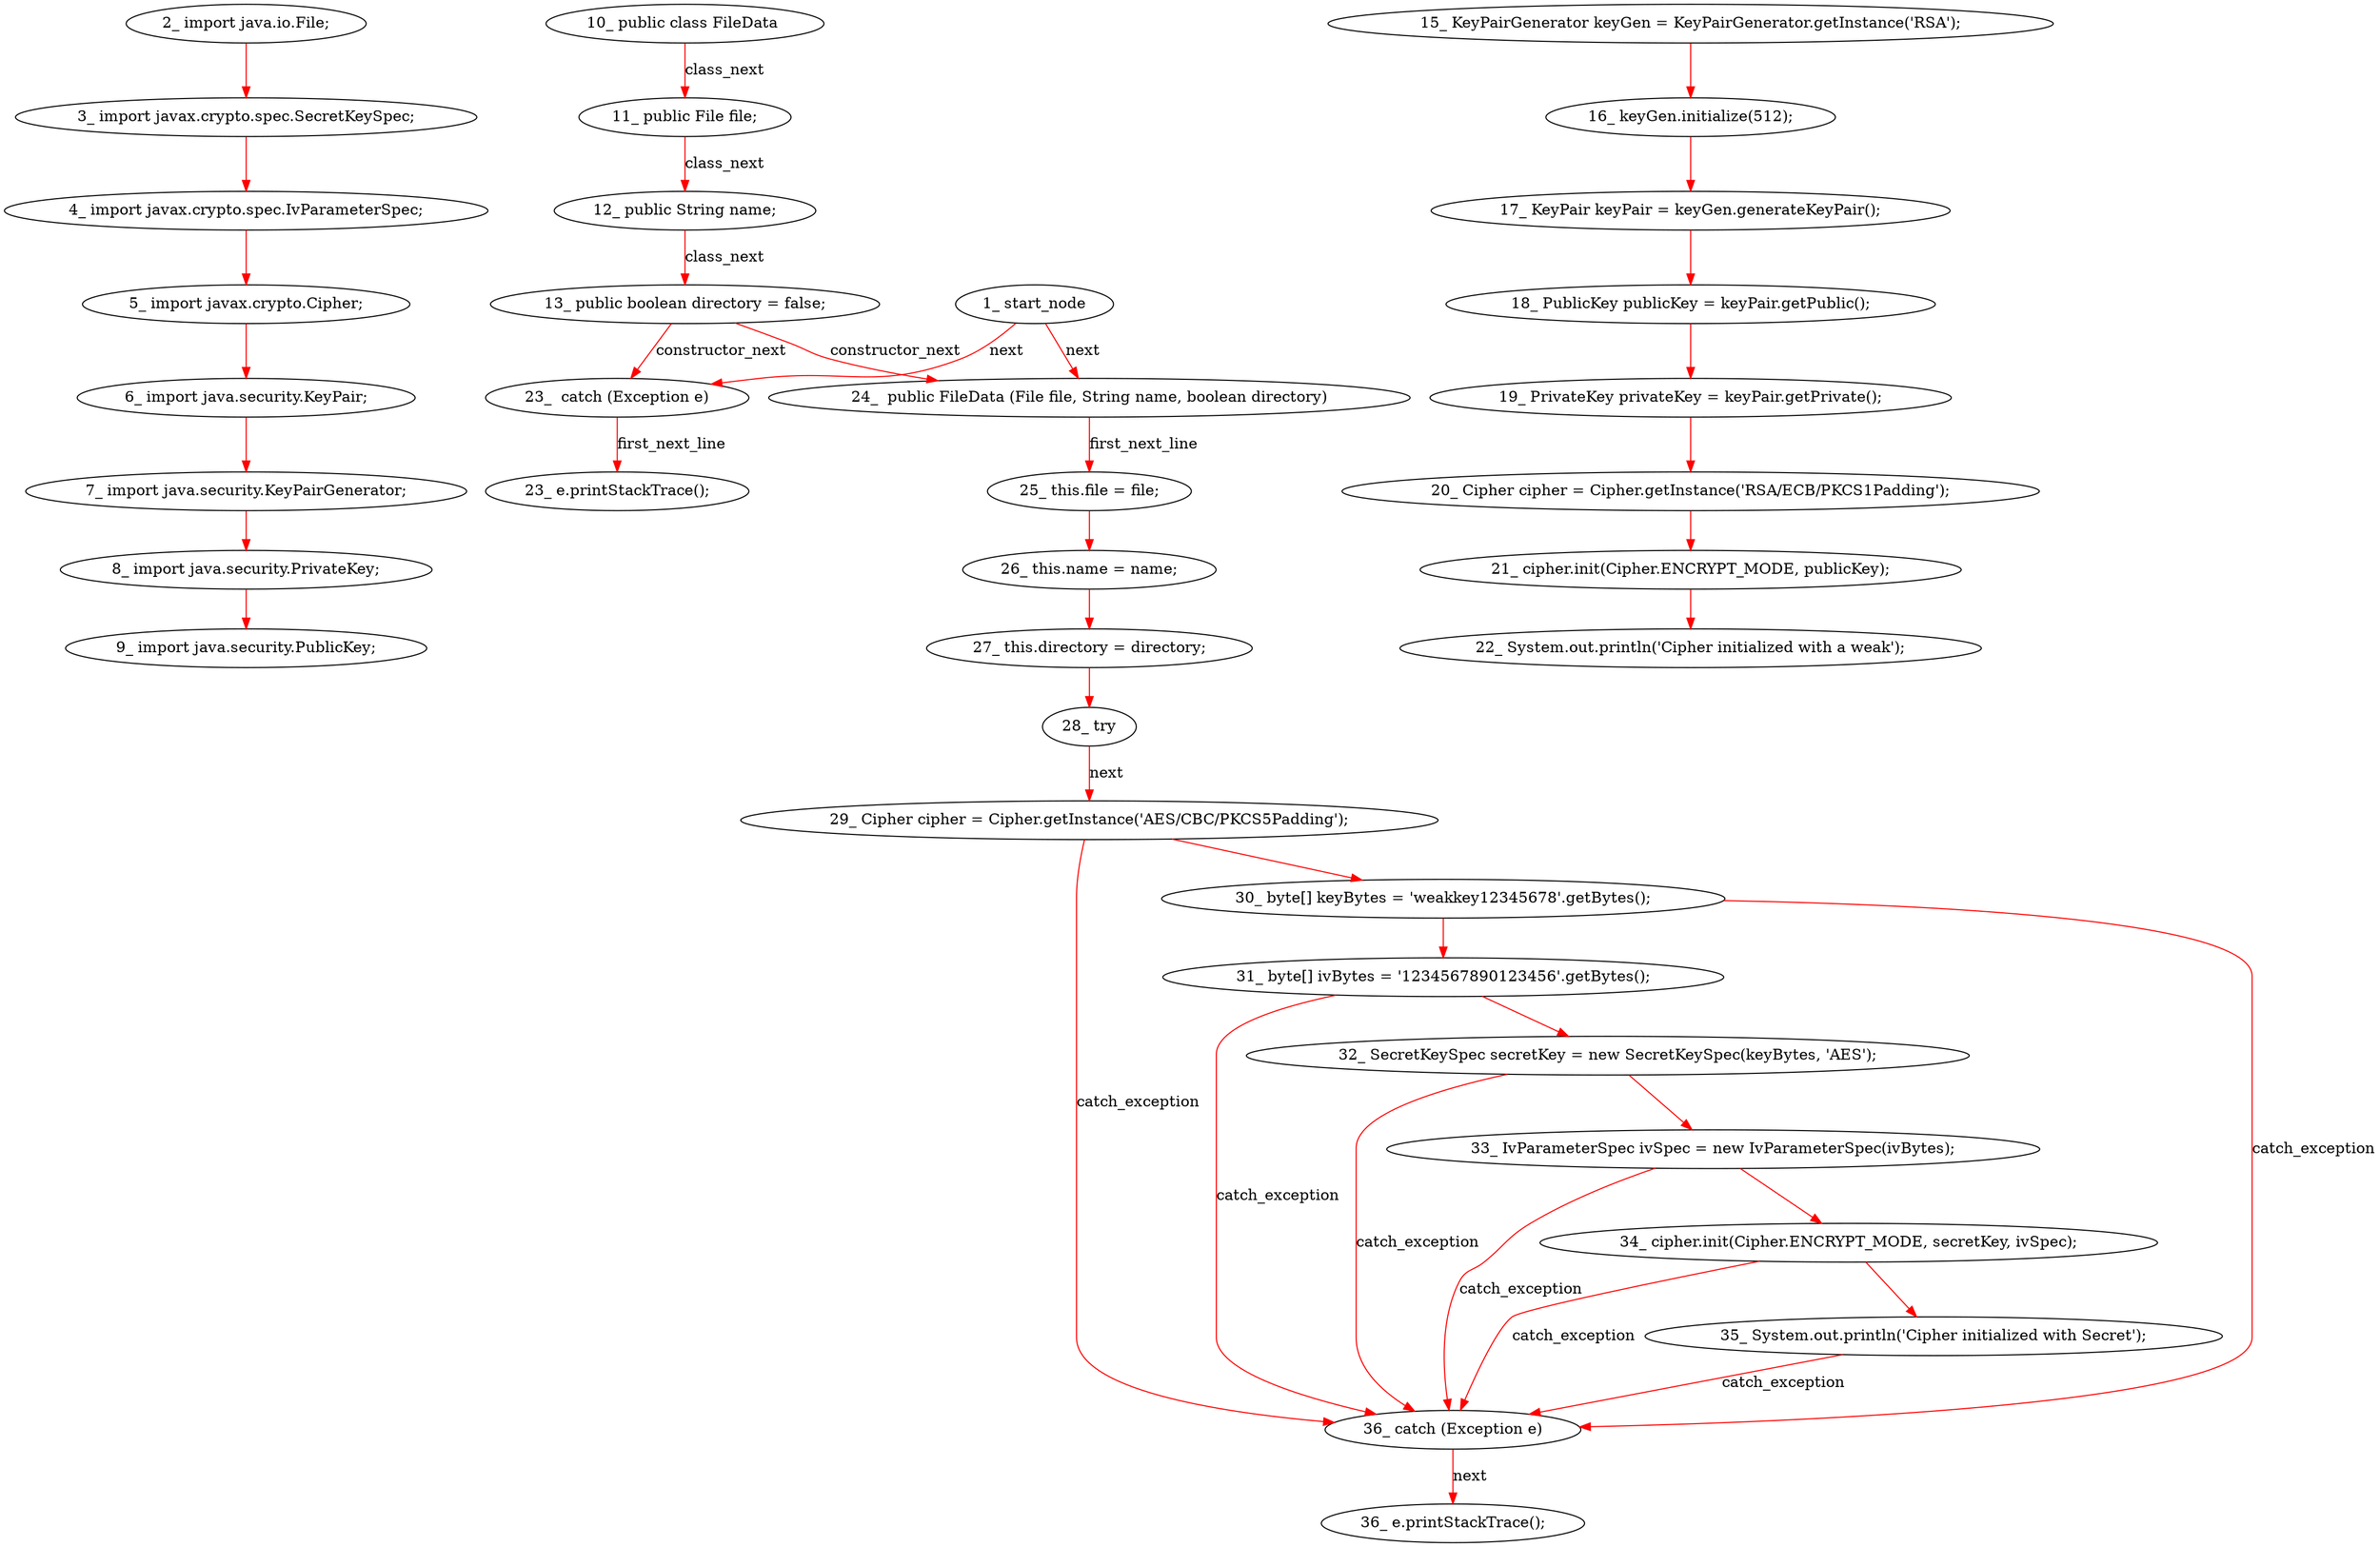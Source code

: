digraph  {
18 [label="2_ import java.io.File;", type_label=expression_statement];
24 [label="3_ import javax.crypto.spec.SecretKeySpec;", type_label=expression_statement];
32 [label="4_ import javax.crypto.spec.IvParameterSpec;", type_label=expression_statement];
40 [label="5_ import javax.crypto.Cipher;", type_label=expression_statement];
46 [label="6_ import java.security.KeyPair;", type_label=expression_statement];
52 [label="7_ import java.security.KeyPairGenerator;", type_label=expression_statement];
58 [label="8_ import java.security.PrivateKey;", type_label=expression_statement];
64 [label="9_ import java.security.PublicKey;", type_label=expression_statement];
70 [label="10_ public class FileData ", type_label=class_declaration];
74 [label="11_ public File file;", type_label=expression_statement];
79 [label="12_ public String name;", type_label=expression_statement];
84 [label="13_ public boolean directory = false;", type_label=expression_statement];
93 [label="15_ KeyPairGenerator keyGen = KeyPairGenerator.getInstance('RSA');", type_label=expression_statement];
102 [label="16_ keyGen.initialize(512);", type_label=expression_statement];
108 [label="17_ KeyPair keyPair = keyGen.generateKeyPair();", type_label=expression_statement];
116 [label="18_ PublicKey publicKey = keyPair.getPublic();", type_label=expression_statement];
124 [label="19_ PrivateKey privateKey = keyPair.getPrivate();", type_label=expression_statement];
132 [label="20_ Cipher cipher = Cipher.getInstance('RSA/ECB/PKCS1Padding');", type_label=expression_statement];
141 [label="21_ cipher.init(Cipher.ENCRYPT_MODE, publicKey);", type_label=expression_statement];
150 [label="22_ System.out.println('Cipher initialized with a weak');", type_label=expression_statement];
158 [label="23_  catch (Exception e)", type_label=constructor_declaration];
165 [label="23_ e.printStackTrace();", type_label=expression_statement];
170 [label="24_  public FileData (File file, String name, boolean directory)", type_label=constructor_declaration];
184 [label="25_ this.file = file;", type_label=expression_statement];
190 [label="26_ this.name = name;", type_label=expression_statement];
196 [label="27_ this.directory = directory;", type_label=expression_statement];
202 [label="28_ try", type_label=try];
204 [label="29_ Cipher cipher = Cipher.getInstance('AES/CBC/PKCS5Padding');", type_label=expression_statement];
213 [label="30_ byte[] keyBytes = 'weakkey12345678'.getBytes();", type_label=expression_statement];
223 [label="31_ byte[] ivBytes = '1234567890123456'.getBytes();", type_label=expression_statement];
233 [label="32_ SecretKeySpec secretKey = new SecretKeySpec(keyBytes, 'AES');", type_label=expression_statement];
242 [label="33_ IvParameterSpec ivSpec = new IvParameterSpec(ivBytes);", type_label=expression_statement];
250 [label="34_ cipher.init(Cipher.ENCRYPT_MODE, secretKey, ivSpec);", type_label=expression_statement];
260 [label="35_ System.out.println('Cipher initialized with Secret');", type_label=expression_statement];
268 [label="36_ catch (Exception e)", type_label=catch];
274 [label="36_ e.printStackTrace();", type_label=expression_statement];
1 [label="1_ start_node", type_label=start];
18 -> 24  [color=red, controlflow_type="next_line 1', edge_type=CFG_edge, key=0, label='next_line 1"];
24 -> 32  [color=red, controlflow_type="next_line 1', edge_type=CFG_edge, key=0, label='next_line 1"];
32 -> 40  [color=red, controlflow_type="next_line 1', edge_type=CFG_edge, key=0, label='next_line 1"];
40 -> 46  [color=red, controlflow_type="next_line 1', edge_type=CFG_edge, key=0, label='next_line 1"];
46 -> 52  [color=red, controlflow_type="next_line 1', edge_type=CFG_edge, key=0, label='next_line 1"];
52 -> 58  [color=red, controlflow_type="next_line 1', edge_type=CFG_edge, key=0, label='next_line 1"];
58 -> 64  [color=red, controlflow_type="next_line 1', edge_type=CFG_edge, key=0, label='next_line 1"];
70 -> 74  [color=red, controlflow_type=class_next, edge_type=CFG_edge, key=0, label=class_next];
74 -> 79  [color=red, controlflow_type=class_next, edge_type=CFG_edge, key=0, label=class_next];
79 -> 84  [color=red, controlflow_type=class_next, edge_type=CFG_edge, key=0, label=class_next];
84 -> 158  [color=red, controlflow_type=constructor_next, edge_type=CFG_edge, key=0, label=constructor_next];
84 -> 170  [color=red, controlflow_type=constructor_next, edge_type=CFG_edge, key=0, label=constructor_next];
93 -> 102  [color=red, controlflow_type="next_line 1', edge_type=CFG_edge, key=0, label='next_line 1"];
102 -> 108  [color=red, controlflow_type="next_line 1', edge_type=CFG_edge, key=0, label='next_line 1"];
108 -> 116  [color=red, controlflow_type="next_line 1', edge_type=CFG_edge, key=0, label='next_line 1"];
116 -> 124  [color=red, controlflow_type="next_line 1', edge_type=CFG_edge, key=0, label='next_line 1"];
124 -> 132  [color=red, controlflow_type="next_line 1', edge_type=CFG_edge, key=0, label='next_line 1"];
132 -> 141  [color=red, controlflow_type="next_line 1', edge_type=CFG_edge, key=0, label='next_line 1"];
141 -> 150  [color=red, controlflow_type="next_line 1', edge_type=CFG_edge, key=0, label='next_line 1"];
158 -> 165  [color=red, controlflow_type=first_next_line, edge_type=CFG_edge, key=0, label=first_next_line];
170 -> 184  [color=red, controlflow_type=first_next_line, edge_type=CFG_edge, key=0, label=first_next_line];
184 -> 190  [color=red, controlflow_type="next_line 1', edge_type=CFG_edge, key=0, label='next_line 1"];
190 -> 196  [color=red, controlflow_type="next_line 1', edge_type=CFG_edge, key=0, label='next_line 1"];
196 -> 202  [color=red, controlflow_type="next_line 1', edge_type=CFG_edge, key=0, label='next_line 1"];
202 -> 204  [color=red, controlflow_type=next, edge_type=CFG_edge, key=0, label=next];
204 -> 213  [color=red, controlflow_type="next_line 1', edge_type=CFG_edge, key=0, label='next_line 1"];
204 -> 268  [color=red, controlflow_type=catch_exception, edge_type=CFG_edge, key=0, label=catch_exception];
213 -> 223  [color=red, controlflow_type="next_line 1', edge_type=CFG_edge, key=0, label='next_line 1"];
213 -> 268  [color=red, controlflow_type=catch_exception, edge_type=CFG_edge, key=0, label=catch_exception];
223 -> 233  [color=red, controlflow_type="next_line 1', edge_type=CFG_edge, key=0, label='next_line 1"];
223 -> 268  [color=red, controlflow_type=catch_exception, edge_type=CFG_edge, key=0, label=catch_exception];
233 -> 242  [color=red, controlflow_type="next_line 1', edge_type=CFG_edge, key=0, label='next_line 1"];
233 -> 268  [color=red, controlflow_type=catch_exception, edge_type=CFG_edge, key=0, label=catch_exception];
242 -> 250  [color=red, controlflow_type="next_line 1', edge_type=CFG_edge, key=0, label='next_line 1"];
242 -> 268  [color=red, controlflow_type=catch_exception, edge_type=CFG_edge, key=0, label=catch_exception];
250 -> 260  [color=red, controlflow_type="next_line 1', edge_type=CFG_edge, key=0, label='next_line 1"];
250 -> 268  [color=red, controlflow_type=catch_exception, edge_type=CFG_edge, key=0, label=catch_exception];
260 -> 268  [color=red, controlflow_type=catch_exception, edge_type=CFG_edge, key=0, label=catch_exception];
268 -> 274  [color=red, controlflow_type=next, edge_type=CFG_edge, key=0, label=next];
1 -> 158  [color=red, controlflow_type=next, edge_type=CFG_edge, key=0, label=next];
1 -> 170  [color=red, controlflow_type=next, edge_type=CFG_edge, key=0, label=next];
}
